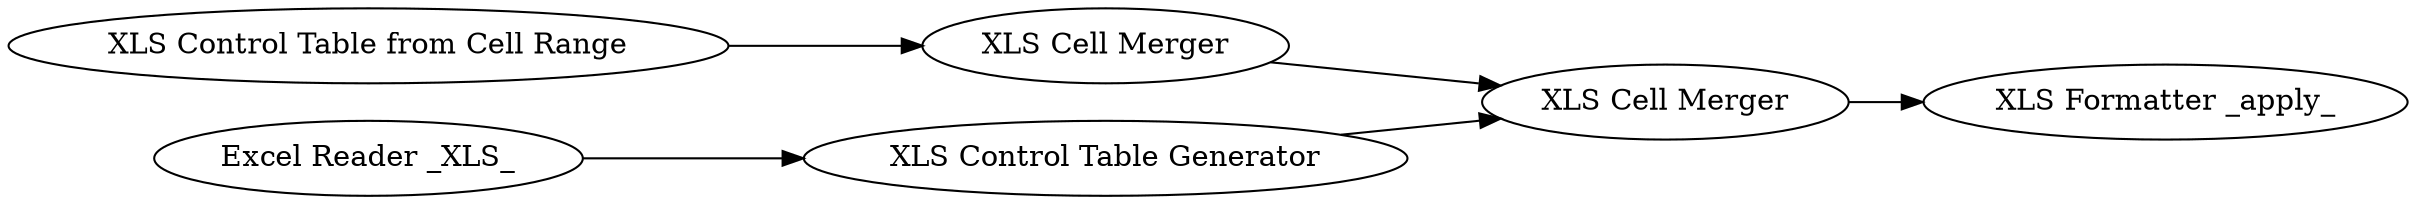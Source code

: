 digraph {
	"-9210733757820668745_16" [label="XLS Formatter _apply_"]
	"-9210733757820668745_23" [label="XLS Cell Merger"]
	"-9210733757820668745_24" [label="XLS Cell Merger"]
	"-9210733757820668745_20" [label="XLS Control Table from Cell Range"]
	"-9210733757820668745_5" [label="XLS Control Table Generator"]
	"-9210733757820668745_4" [label="Excel Reader _XLS_"]
	"-9210733757820668745_5" -> "-9210733757820668745_24"
	"-9210733757820668745_20" -> "-9210733757820668745_23"
	"-9210733757820668745_23" -> "-9210733757820668745_24"
	"-9210733757820668745_4" -> "-9210733757820668745_5"
	"-9210733757820668745_24" -> "-9210733757820668745_16"
	rankdir=LR
}
